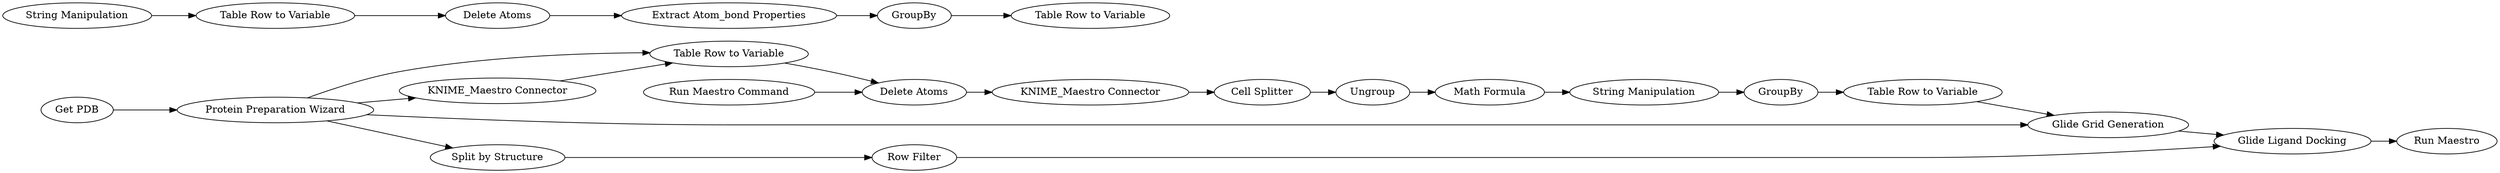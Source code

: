 digraph {
	"-1709025228131967554_15270" [label="Get PDB"]
	"8062389103011874381_9104" [label="Extract Atom_bond Properties"]
	"1653465241279280594_15254" [label="Math Formula"]
	"-1709025228131967554_15277" [label="Protein Preparation Wizard"]
	"-1709025228131967554_15278" [label="KNIME_Maestro Connector"]
	"8062389103011874381_15268" [label="Run Maestro Command"]
	"8062389103011874381_9105" [label=GroupBy]
	"-1709025228131967554_15274" [label="Row Filter"]
	"1653465241279280594_15258" [label=Ungroup]
	"8062389103011874381_15250" [label="String Manipulation"]
	"8062389103011874381_15252" [label="Table Row to Variable"]
	"1653465241279280594_15253" [label="Cell Splitter"]
	"1653465241279280594_15257" [label="String Manipulation"]
	"8062389103011874381_15249" [label="Delete Atoms"]
	"-1709025228131967554_15279" [label="Glide Grid Generation"]
	"-1709025228131967554_15271" [label="Glide Ligand Docking"]
	"-1709025228131967554_15275" [label="Split by Structure"]
	"8062389103011874381_15267" [label="Delete Atoms"]
	"8062389103011874381_15251" [label="Table Row to Variable"]
	"1653465241279280594_15255" [label=GroupBy]
	"8062389103011874381_15253" [label="Table Row to Variable"]
	"-1709025228131967554_15269" [label="KNIME_Maestro Connector"]
	"-1709025228131967554_15273" [label="Run Maestro"]
	"1653465241279280594_15256" [label="Table Row to Variable"]
	"-1709025228131967554_15270" -> "-1709025228131967554_15277"
	"1653465241279280594_15254" -> "1653465241279280594_15257"
	"1653465241279280594_15258" -> "1653465241279280594_15254"
	"1653465241279280594_15255" -> "1653465241279280594_15256"
	"1653465241279280594_15253" -> "1653465241279280594_15258"
	"-1709025228131967554_15277" -> "-1709025228131967554_15279"
	"8062389103011874381_15268" -> "8062389103011874381_15267"
	"1653465241279280594_15257" -> "1653465241279280594_15255"
	"8062389103011874381_15249" -> "8062389103011874381_9104"
	"8062389103011874381_9104" -> "8062389103011874381_9105"
	"8062389103011874381_9105" -> "8062389103011874381_15252"
	"-1709025228131967554_15279" -> "-1709025228131967554_15271"
	"-1709025228131967554_15269" -> "8062389103011874381_15253"
	"-1709025228131967554_15275" -> "-1709025228131967554_15274"
	"8062389103011874381_15267" -> "-1709025228131967554_15278"
	"1653465241279280594_15256" -> "-1709025228131967554_15279"
	"-1709025228131967554_15277" -> "8062389103011874381_15253"
	"-1709025228131967554_15271" -> "-1709025228131967554_15273"
	"-1709025228131967554_15277" -> "-1709025228131967554_15275"
	"8062389103011874381_15251" -> "8062389103011874381_15249"
	"-1709025228131967554_15278" -> "1653465241279280594_15253"
	"-1709025228131967554_15277" -> "-1709025228131967554_15269"
	"8062389103011874381_15253" -> "8062389103011874381_15267"
	"8062389103011874381_15250" -> "8062389103011874381_15251"
	"-1709025228131967554_15274" -> "-1709025228131967554_15271"
	rankdir=LR
}
